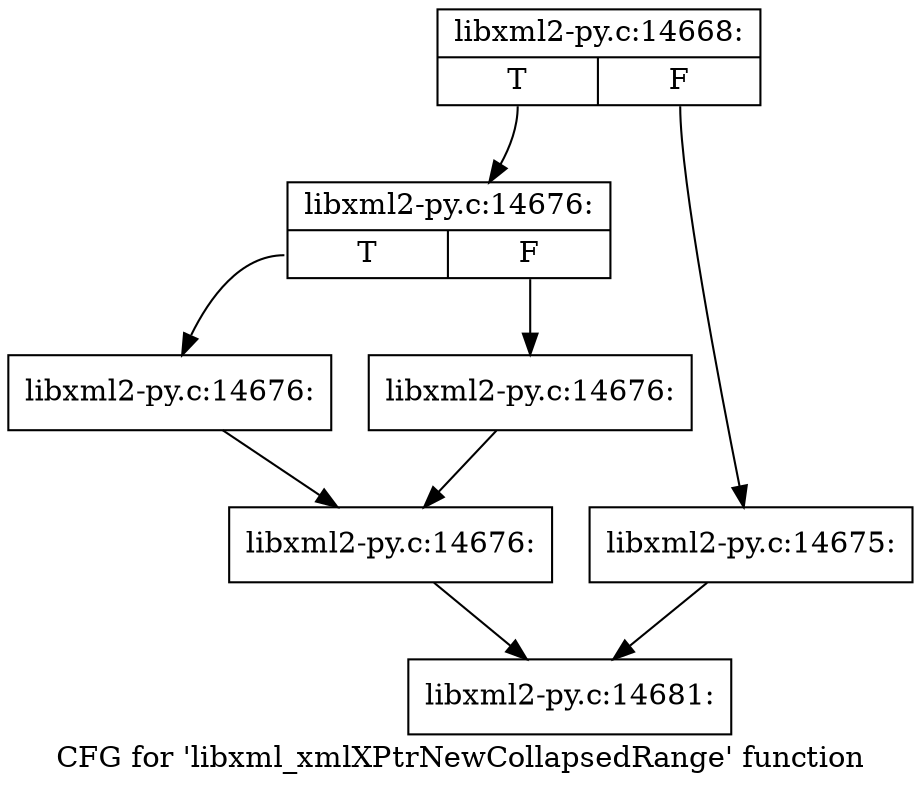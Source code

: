digraph "CFG for 'libxml_xmlXPtrNewCollapsedRange' function" {
	label="CFG for 'libxml_xmlXPtrNewCollapsedRange' function";

	Node0x4938bd0 [shape=record,label="{libxml2-py.c:14668:|{<s0>T|<s1>F}}"];
	Node0x4938bd0:s0 -> Node0x4939d60;
	Node0x4938bd0:s1 -> Node0x4939d10;
	Node0x4939d10 [shape=record,label="{libxml2-py.c:14675:}"];
	Node0x4939d10 -> Node0x4936b00;
	Node0x4939d60 [shape=record,label="{libxml2-py.c:14676:|{<s0>T|<s1>F}}"];
	Node0x4939d60:s0 -> Node0x493a590;
	Node0x4939d60:s1 -> Node0x493a5e0;
	Node0x493a590 [shape=record,label="{libxml2-py.c:14676:}"];
	Node0x493a590 -> Node0x493a630;
	Node0x493a5e0 [shape=record,label="{libxml2-py.c:14676:}"];
	Node0x493a5e0 -> Node0x493a630;
	Node0x493a630 [shape=record,label="{libxml2-py.c:14676:}"];
	Node0x493a630 -> Node0x4936b00;
	Node0x4936b00 [shape=record,label="{libxml2-py.c:14681:}"];
}
